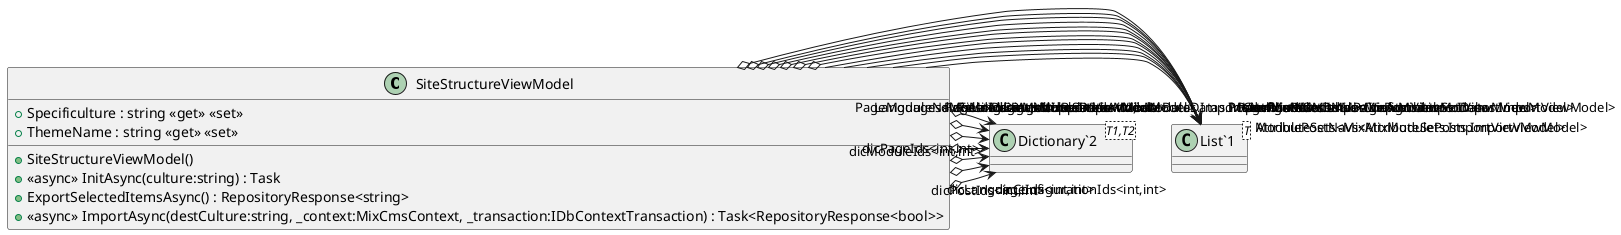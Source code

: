 @startuml
class SiteStructureViewModel {
    + Specificulture : string <<get>> <<set>>
    + ThemeName : string <<get>> <<set>>
    + SiteStructureViewModel()
    + <<async>> InitAsync(culture:string) : Task
    + ExportSelectedItemsAsync() : RepositoryResponse<string>
    + <<async>> ImportAsync(destCulture:string, _context:MixCmsContext, _transaction:IDbContextTransaction) : Task<RepositoryResponse<bool>>
}
class "List`1"<T> {
}
class "Dictionary`2"<T1,T2> {
}
SiteStructureViewModel --> "Pages<MixPages.ImportViewModel>" "List`1"
SiteStructureViewModel --> "Modules<MixModules.ImportViewModel>" "List`1"
SiteStructureViewModel --> "AttributeSets<MixAttributeSets.ImportViewModel>" "List`1"
SiteStructureViewModel --> "Configurations<MixConfigurations.ImportViewModel>" "List`1"
SiteStructureViewModel --> "Languages<MixLanguages.ImportViewModel>" "List`1"
SiteStructureViewModel o-> "RelatedData<MixRelatedAttributeDatas.ImportViewModel>" "List`1"
SiteStructureViewModel o-> "PagePostNavs<MixPagePosts.ImportViewModel>" "List`1"
SiteStructureViewModel o-> "PageModuleNavs<MixPageModules.ImportViewModel>" "List`1"
SiteStructureViewModel o-> "ModulePostNavs<MixModulePosts.ImportViewModel>" "List`1"
SiteStructureViewModel o-> "Posts<MixPosts.ImportViewModel>" "List`1"
SiteStructureViewModel o-> "ModuleDatas<MixModuleDatas.ImportViewModel>" "List`1"
SiteStructureViewModel o-> "AttributeSetDatas<MixAttributeSetDatas.ImportViewModel>" "List`1"
SiteStructureViewModel o-> "dicConfigurationIds<int,int>" "Dictionary`2"
SiteStructureViewModel o-> "dicLanguageIds<int,int>" "Dictionary`2"
SiteStructureViewModel o-> "dicModuleIds<int,int>" "Dictionary`2"
SiteStructureViewModel o-> "dicPostIds<int,int>" "Dictionary`2"
SiteStructureViewModel o-> "dicPageIds<int,int>" "Dictionary`2"
SiteStructureViewModel o-> "dicFieldIds<int,int>" "Dictionary`2"
SiteStructureViewModel o-> "dicAttributeSetIds<int,int>" "Dictionary`2"
@enduml
